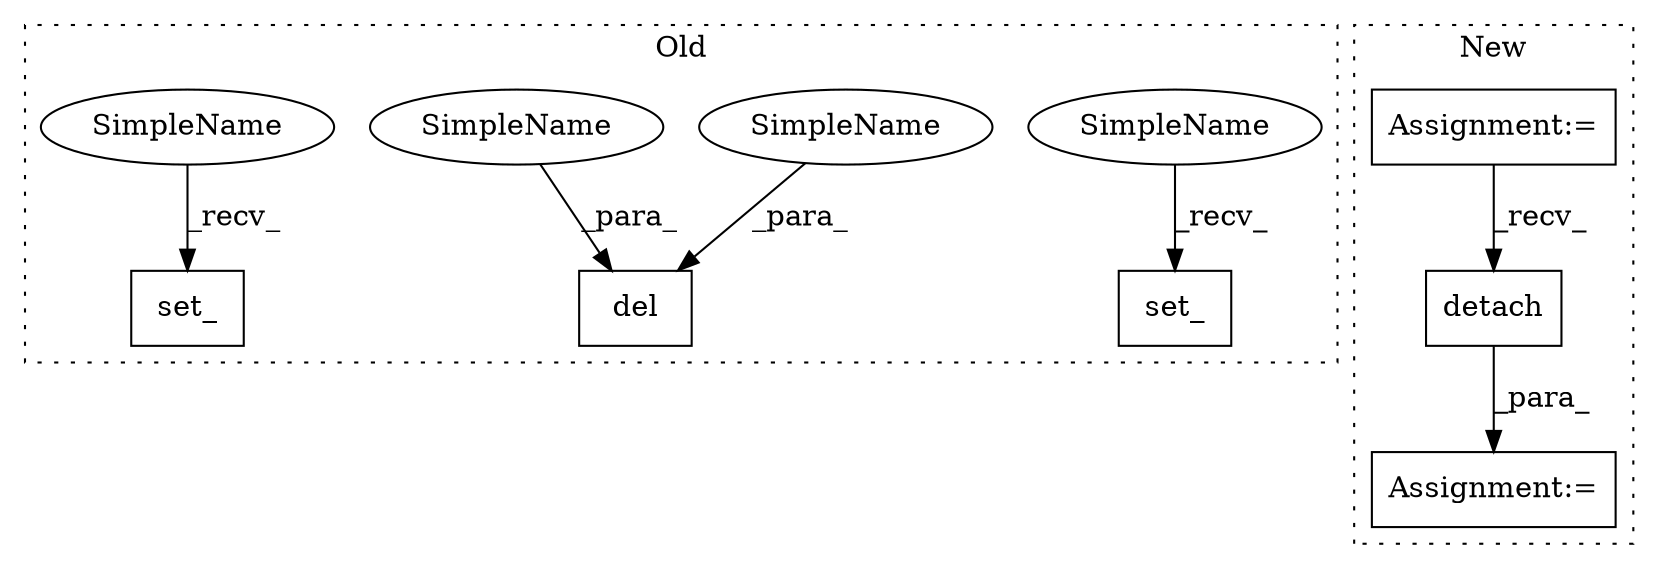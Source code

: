 digraph G {
subgraph cluster0 {
1 [label="set_" a="32" s="4035" l="6" shape="box"];
4 [label="del" a="32" s="4066,4075" l="4,1" shape="box"];
6 [label="set_" a="32" s="4052" l="6" shape="box"];
7 [label="SimpleName" a="42" s="4049" l="2" shape="ellipse"];
8 [label="SimpleName" a="42" s="4073" l="2" shape="ellipse"];
9 [label="SimpleName" a="42" s="4032" l="2" shape="ellipse"];
10 [label="SimpleName" a="42" s="4070" l="2" shape="ellipse"];
label = "Old";
style="dotted";
}
subgraph cluster1 {
2 [label="detach" a="32" s="3904" l="8" shape="box"];
3 [label="Assignment:=" a="7" s="3786" l="3" shape="box"];
5 [label="Assignment:=" a="7" s="3899" l="1" shape="box"];
label = "New";
style="dotted";
}
2 -> 5 [label="_para_"];
3 -> 2 [label="_recv_"];
7 -> 6 [label="_recv_"];
8 -> 4 [label="_para_"];
9 -> 1 [label="_recv_"];
10 -> 4 [label="_para_"];
}